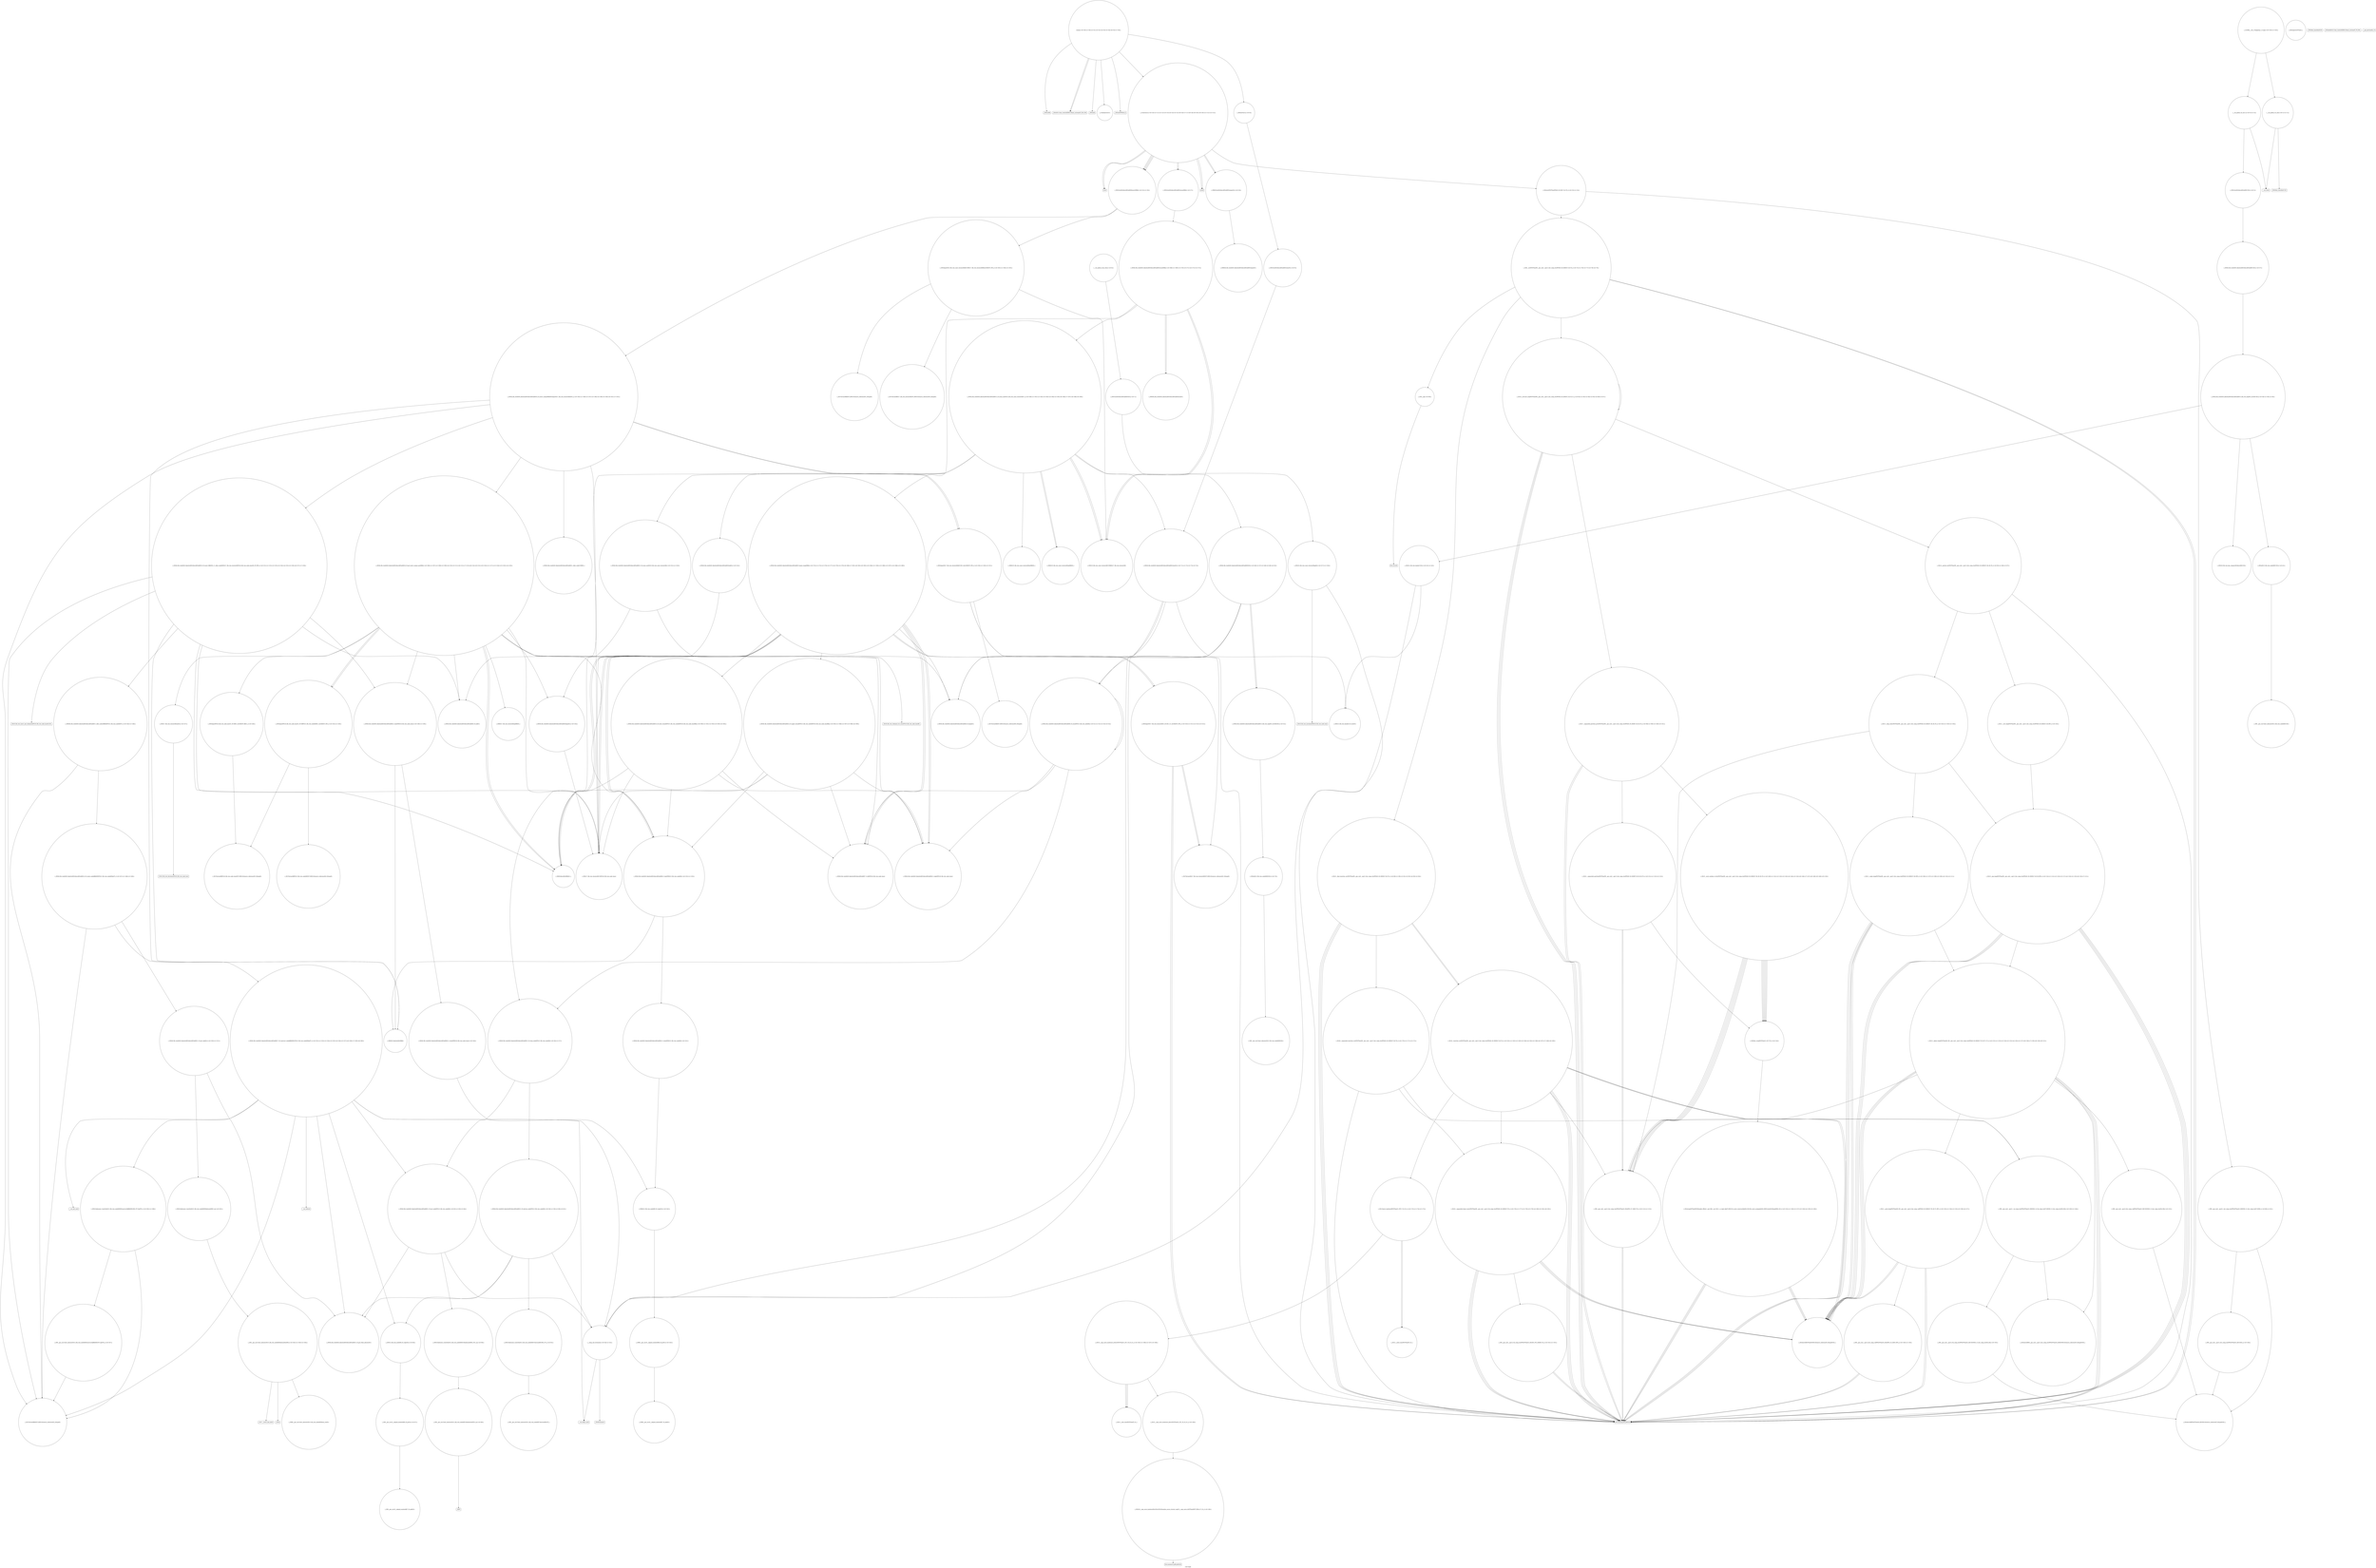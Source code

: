 digraph "Call Graph" {
	label="Call Graph";

	Node0x56184b8abe70 [shape=record,shape=circle,label="{__cxx_global_var_init|{<s0>1|<s1>2}}"];
	Node0x56184b8abe70:s0 -> Node0x56184b8abef0[color=black];
	Node0x56184b8abe70:s1 -> Node0x56184bcacd10[color=black];
	Node0x56184bcb08b0 [shape=record,shape=circle,label="{_ZSt12__niter_baseIP5FTimeET_S2_}"];
	Node0x56184bcacf10 [shape=record,shape=circle,label="{_ZNSt3setIiSt4lessIiESaIiEED2Ev|{<s0>7}}"];
	Node0x56184bcacf10:s0 -> Node0x56184bcadd90[color=black];
	Node0x56184bcae410 [shape=record,shape=circle,label="{_ZNSt4pairISt23_Rb_tree_const_iteratorIiEbEC2IRSt17_Rb_tree_iteratorIiERbLb1EEEOT_OT0_|{<s0>203|<s1>204|<s2>205}}"];
	Node0x56184bcae410:s0 -> Node0x56184bcb30d0[color=black];
	Node0x56184bcae410:s1 -> Node0x56184bcb3150[color=black];
	Node0x56184bcae410:s2 -> Node0x56184bcb31d0[color=black];
	Node0x56184bcad290 [shape=record,shape=circle,label="{_ZSt4sortIP5FTimePFbS0_S0_EEvT_S4_T0_|{<s0>23|<s1>24}}"];
	Node0x56184bcad290:s0 -> Node0x56184bcaf8b0[color=black];
	Node0x56184bcad290:s1 -> Node0x56184bcaf830[color=black];
	Node0x56184bcae790 [shape=record,shape=circle,label="{_ZNSt17_Rb_tree_iteratorIiEC2EPSt18_Rb_tree_node_base}"];
	Node0x56184bcad610 [shape=record,shape=Mrecord,label="{_ZStlsISt11char_traitsIcEERSt13basic_ostreamIcT_ES5_PKc}"];
	Node0x56184bcaeb10 [shape=record,shape=circle,label="{_ZNSt17_Rb_tree_iteratorIiEmmEv|{<s0>237}}"];
	Node0x56184bcaeb10:s0 -> Node0x56184bcaef90[color=black];
	Node0x56184bcad990 [shape=record,shape=circle,label="{_ZNSt20_Rb_tree_key_compareISt4lessIiEEC2Ev}"];
	Node0x56184bcaee90 [shape=record,shape=circle,label="{_ZSt7forwardIRPSt13_Rb_tree_nodeIiEEOT_RNSt16remove_referenceIS4_E4typeE}"];
	Node0x56184bcadd10 [shape=record,shape=Mrecord,label="{_ZSt9terminatev}"];
	Node0x56184bcaf210 [shape=record,shape=circle,label="{_ZNSt8_Rb_treeIiiSt9_IdentityIiESt4lessIiESaIiEE11_M_get_nodeEv|{<s0>250|<s1>251}}"];
	Node0x56184bcaf210:s0 -> Node0x56184bcae290[color=black];
	Node0x56184bcaf210:s1 -> Node0x56184bcaf310[color=black];
	Node0x56184bcae090 [shape=record,shape=circle,label="{_ZNSt8_Rb_treeIiiSt9_IdentityIiESt4lessIiESaIiEE12_M_drop_nodeEPSt13_Rb_tree_nodeIiE|{<s0>56|<s1>57}}"];
	Node0x56184bcae090:s0 -> Node0x56184bcae110[color=black];
	Node0x56184bcae090:s1 -> Node0x56184bcae190[color=black];
	Node0x56184bcb2dd0 [shape=record,shape=circle,label="{_ZNSt16allocator_traitsISaISt13_Rb_tree_nodeIiEEE9constructIiJRKiEEEvRS2_PT_DpOT0_|{<s0>265|<s1>266}}"];
	Node0x56184bcb2dd0:s0 -> Node0x56184bcae690[color=black];
	Node0x56184bcb2dd0:s1 -> Node0x56184bcb2f50[color=black];
	Node0x56184bcaf430 [shape=record,shape=circle,label="{_ZN9__gnu_cxx16__aligned_membufIiE6_M_ptrEv|{<s0>67}}"];
	Node0x56184bcaf430:s0 -> Node0x56184bcaf4b0[color=black];
	Node0x56184bcb3150 [shape=record,shape=circle,label="{_ZNSt23_Rb_tree_const_iteratorIiEC2ERKSt17_Rb_tree_iteratorIiE}"];
	Node0x56184bcaf7b0 [shape=record,shape=circle,label="{_ZNSt8_Rb_treeIiiSt9_IdentityIiESt4lessIiESaIiEE5clearEv|{<s0>71|<s1>72|<s2>73|<s3>74}}"];
	Node0x56184bcaf7b0:s0 -> Node0x56184bcade90[color=black];
	Node0x56184bcaf7b0:s1 -> Node0x56184bcade10[color=black];
	Node0x56184bcaf7b0:s2 -> Node0x56184bcadb10[color=black];
	Node0x56184bcaf7b0:s3 -> Node0x56184bcadc10[color=black];
	Node0x56184bcb34d0 [shape=record,shape=circle,label="{_ZNSt8_Rb_treeIiiSt9_IdentityIiESt4lessIiESaIiEE14_M_upper_boundEPSt13_Rb_tree_nodeIiEPSt18_Rb_tree_node_baseRKi|{<s0>305|<s1>306|<s2>307|<s3>308|<s4>309}}"];
	Node0x56184bcb34d0:s0 -> Node0x56184bcae910[color=black];
	Node0x56184bcb34d0:s1 -> Node0x56184bcae890[color=black];
	Node0x56184bcb34d0:s2 -> Node0x56184bcae010[color=black];
	Node0x56184bcb34d0:s3 -> Node0x56184bcadf90[color=black];
	Node0x56184bcb34d0:s4 -> Node0x56184bcae790[color=black];
	Node0x56184bcafb30 [shape=record,shape=circle,label="{_ZSt14__partial_sortIP5FTimeN9__gnu_cxx5__ops15_Iter_comp_iterIPFbS0_S0_EEEEvT_S8_S8_T0_|{<s0>95|<s1>96|<s2>97}}"];
	Node0x56184bcafb30:s0 -> Node0x56184bcafa30[color=black];
	Node0x56184bcafb30:s1 -> Node0x56184bcafc30[color=black];
	Node0x56184bcafb30:s2 -> Node0x56184bcafcb0[color=black];
	Node0x56184bcb3850 [shape=record,shape=Mrecord,label="{_ZSt28_Rb_tree_rebalance_for_erasePSt18_Rb_tree_node_baseRS_}"];
	Node0x56184bcafeb0 [shape=record,shape=circle,label="{_ZSt4moveIR5FTimeEONSt16remove_referenceIT_E4typeEOS3_}"];
	Node0x56184bcb0230 [shape=record,shape=circle,label="{_ZSt22__move_median_to_firstIP5FTimeN9__gnu_cxx5__ops15_Iter_comp_iterIPFbS0_S0_EEEEvT_S8_S8_S8_T0_|{<s0>140|<s1>141|<s2>142|<s3>143|<s4>144|<s5>145|<s6>146|<s7>147|<s8>148|<s9>149|<s10>150}}"];
	Node0x56184bcb0230:s0 -> Node0x56184bcafdb0[color=black];
	Node0x56184bcb0230:s1 -> Node0x56184bcafdb0[color=black];
	Node0x56184bcb0230:s2 -> Node0x56184bcb0330[color=black];
	Node0x56184bcb0230:s3 -> Node0x56184bcafdb0[color=black];
	Node0x56184bcb0230:s4 -> Node0x56184bcb0330[color=black];
	Node0x56184bcb0230:s5 -> Node0x56184bcb0330[color=black];
	Node0x56184bcb0230:s6 -> Node0x56184bcafdb0[color=black];
	Node0x56184bcb0230:s7 -> Node0x56184bcb0330[color=black];
	Node0x56184bcb0230:s8 -> Node0x56184bcafdb0[color=black];
	Node0x56184bcb0230:s9 -> Node0x56184bcb0330[color=black];
	Node0x56184bcb0230:s10 -> Node0x56184bcb0330[color=black];
	Node0x56184bcb05b0 [shape=record,shape=circle,label="{_ZSt13move_backwardIP5FTimeS1_ET0_T_S3_S2_|{<s0>173|<s1>174|<s2>175}}"];
	Node0x56184bcb05b0:s0 -> Node0x56184bcb07b0[color=black];
	Node0x56184bcb05b0:s1 -> Node0x56184bcb07b0[color=black];
	Node0x56184bcb05b0:s2 -> Node0x56184bcb0730[color=black];
	Node0x56184b8abef0 [shape=record,shape=Mrecord,label="{_ZNSt8ios_base4InitC1Ev}"];
	Node0x56184bcb0930 [shape=record,shape=circle,label="{_ZNSt20__copy_move_backwardILb1ELb1ESt26random_access_iterator_tagE13__copy_move_bI5FTimeEEPT_PKS4_S7_S5_|{<s0>190}}"];
	Node0x56184bcb0930:s0 -> Node0x56184bcb09b0[color=black];
	Node0x56184bcacf90 [shape=record,shape=circle,label="{_Z8comparez5FTimeS_}"];
	Node0x56184bcae490 [shape=record,shape=circle,label="{_ZNSt8_Rb_treeIiiSt9_IdentityIiESt4lessIiESaIiEE24_M_get_insert_unique_posERKi|{<s0>206|<s1>207|<s2>208|<s3>209|<s4>210|<s5>211|<s6>212|<s7>213|<s8>214|<s9>215|<s10>216|<s11>217|<s12>218|<s13>219|<s14>220}}"];
	Node0x56184bcae490:s0 -> Node0x56184bcade90[color=black];
	Node0x56184bcae490:s1 -> Node0x56184bcae810[color=black];
	Node0x56184bcae490:s2 -> Node0x56184bcae910[color=black];
	Node0x56184bcae490:s3 -> Node0x56184bcae890[color=black];
	Node0x56184bcae490:s4 -> Node0x56184bcae010[color=black];
	Node0x56184bcae490:s5 -> Node0x56184bcadf90[color=black];
	Node0x56184bcae490:s6 -> Node0x56184bcae790[color=black];
	Node0x56184bcae490:s7 -> Node0x56184bcaea10[color=black];
	Node0x56184bcae490:s8 -> Node0x56184bcae990[color=black];
	Node0x56184bcae490:s9 -> Node0x56184bcaea90[color=black];
	Node0x56184bcae490:s10 -> Node0x56184bcaeb10[color=black];
	Node0x56184bcae490:s11 -> Node0x56184bcaeb90[color=black];
	Node0x56184bcae490:s12 -> Node0x56184bcae890[color=black];
	Node0x56184bcae490:s13 -> Node0x56184bcaea90[color=black];
	Node0x56184bcae490:s14 -> Node0x56184bcaec10[color=black];
	Node0x56184bcad310 [shape=record,shape=circle,label="{_ZNSt3setIiSt4lessIiESaIiEE6insertERKi|{<s0>25|<s1>26}}"];
	Node0x56184bcad310:s0 -> Node0x56184bcae390[color=black];
	Node0x56184bcad310:s1 -> Node0x56184bcae410[color=black];
	Node0x56184bcae810 [shape=record,shape=circle,label="{_ZNSt8_Rb_treeIiiSt9_IdentityIiESt4lessIiESaIiEE6_M_endEv}"];
	Node0x56184bcad690 [shape=record,shape=Mrecord,label="{_ZNSolsEi}"];
	Node0x56184bcaeb90 [shape=record,shape=circle,label="{_ZNSt8_Rb_treeIiiSt9_IdentityIiESt4lessIiESaIiEE6_S_keyEPKSt18_Rb_tree_node_base|{<s0>238|<s1>239}}"];
	Node0x56184bcaeb90:s0 -> Node0x56184bcaf010[color=black];
	Node0x56184bcaeb90:s1 -> Node0x56184bcae510[color=black];
	Node0x56184bcada10 [shape=record,shape=circle,label="{_ZNSt15_Rb_tree_headerC2Ev|{<s0>42|<s1>43}}"];
	Node0x56184bcada10:s0 -> Node0x56184bcadb10[color=black];
	Node0x56184bcada10:s1 -> Node0x56184bcadc10[color=black];
	Node0x56184bcaef10 [shape=record,shape=circle,label="{_ZSt7forwardIRPSt18_Rb_tree_node_baseEOT_RNSt16remove_referenceIS3_E4typeE}"];
	Node0x56184bcadd90 [shape=record,shape=circle,label="{_ZNSt8_Rb_treeIiiSt9_IdentityIiESt4lessIiESaIiEED2Ev|{<s0>46|<s1>47|<s2>48|<s3>49|<s4>50}}"];
	Node0x56184bcadd90:s0 -> Node0x56184bcade90[color=black];
	Node0x56184bcadd90:s1 -> Node0x56184bcade10[color=black];
	Node0x56184bcadd90:s2 -> Node0x56184bcadf10[color=black];
	Node0x56184bcadd90:s3 -> Node0x56184bcadf10[color=black];
	Node0x56184bcadd90:s4 -> Node0x56184bcadc10[color=black];
	Node0x56184bcaf290 [shape=record,shape=circle,label="{_ZNSt8_Rb_treeIiiSt9_IdentityIiESt4lessIiESaIiEE17_M_construct_nodeIJRKiEEEvPSt13_Rb_tree_nodeIiEDpOT_|{<s0>252|<s1>253|<s2>254|<s3>255|<s4>256|<s5>257|<s6>258|<s7>259|<s8>260}}"];
	Node0x56184bcaf290:s0 -> Node0x56184bcae290[color=black];
	Node0x56184bcaf290:s1 -> Node0x56184bcae310[color=black];
	Node0x56184bcaf290:s2 -> Node0x56184bcae690[color=black];
	Node0x56184bcaf290:s3 -> Node0x56184bcb2dd0[color=black];
	Node0x56184bcaf290:s4 -> Node0x56184bcadc90[color=black];
	Node0x56184bcaf290:s5 -> Node0x56184bcae190[color=black];
	Node0x56184bcaf290:s6 -> Node0x56184bcb2e50[color=black];
	Node0x56184bcaf290:s7 -> Node0x56184bcb2ed0[color=black];
	Node0x56184bcaf290:s8 -> Node0x56184bcadc10[color=black];
	Node0x56184bcae110 [shape=record,shape=circle,label="{_ZNSt8_Rb_treeIiiSt9_IdentityIiESt4lessIiESaIiEE15_M_destroy_nodeEPSt13_Rb_tree_nodeIiE|{<s0>58|<s1>59|<s2>60|<s3>61}}"];
	Node0x56184bcae110:s0 -> Node0x56184bcae290[color=black];
	Node0x56184bcae110:s1 -> Node0x56184bcae310[color=black];
	Node0x56184bcae110:s2 -> Node0x56184bcae210[color=black];
	Node0x56184bcae110:s3 -> Node0x56184bcadc10[color=black];
	Node0x56184bcb2e50 [shape=record,shape=Mrecord,label="{__cxa_rethrow}"];
	Node0x56184bcaf4b0 [shape=record,shape=circle,label="{_ZN9__gnu_cxx16__aligned_membufIiE7_M_addrEv}"];
	Node0x56184bcb31d0 [shape=record,shape=circle,label="{_ZSt7forwardIRbEOT_RNSt16remove_referenceIS1_E4typeE}"];
	Node0x56184bcaf830 [shape=record,shape=circle,label="{_ZSt6__sortIP5FTimeN9__gnu_cxx5__ops15_Iter_comp_iterIPFbS0_S0_EEEEvT_S8_T0_|{<s0>75|<s1>76|<s2>77|<s3>78|<s4>79}}"];
	Node0x56184bcaf830:s0 -> Node0x56184bcaf9b0[color=black];
	Node0x56184bcaf830:s1 -> Node0x56184bcafa30[color=black];
	Node0x56184bcaf830:s2 -> Node0x56184bcaf930[color=black];
	Node0x56184bcaf830:s3 -> Node0x56184bcafa30[color=black];
	Node0x56184bcaf830:s4 -> Node0x56184bcafab0[color=black];
	Node0x56184bcb3550 [shape=record,shape=circle,label="{_ZNSt4pairISt17_Rb_tree_iteratorIiES1_EC2IS1_S1_Lb1EEEOT_OT0_|{<s0>310|<s1>311|<s2>312|<s3>313}}"];
	Node0x56184bcb3550:s0 -> Node0x56184bcb2fd0[color=black];
	Node0x56184bcb3550:s1 -> Node0x56184bcafa30[color=black];
	Node0x56184bcb3550:s2 -> Node0x56184bcb2fd0[color=black];
	Node0x56184bcb3550:s3 -> Node0x56184bcafa30[color=black];
	Node0x56184bcafbb0 [shape=record,shape=circle,label="{_ZSt27__unguarded_partition_pivotIP5FTimeN9__gnu_cxx5__ops15_Iter_comp_iterIPFbS0_S0_EEEET_S8_S8_T0_|{<s0>98|<s1>99|<s2>100|<s3>101}}"];
	Node0x56184bcafbb0:s0 -> Node0x56184bcafa30[color=black];
	Node0x56184bcafbb0:s1 -> Node0x56184bcb0230[color=black];
	Node0x56184bcafbb0:s2 -> Node0x56184bcafa30[color=black];
	Node0x56184bcafbb0:s3 -> Node0x56184bcb02b0[color=black];
	Node0x56184bcb38d0 [shape=record,shape=Mrecord,label="{_ZSt18_Rb_tree_incrementPKSt18_Rb_tree_node_base}"];
	Node0x56184bcaff30 [shape=record,shape=circle,label="{_ZSt13__adjust_heapIP5FTimelS0_N9__gnu_cxx5__ops15_Iter_comp_iterIPFbS0_S0_EEEEvT_T0_S9_T1_T2_|{<s0>122|<s1>123|<s2>124|<s3>125|<s4>126|<s5>127|<s6>128|<s7>129|<s8>130|<s9>131}}"];
	Node0x56184bcaff30:s0 -> Node0x56184bcafdb0[color=black];
	Node0x56184bcaff30:s1 -> Node0x56184bcafeb0[color=black];
	Node0x56184bcaff30:s2 -> Node0x56184bcafa30[color=black];
	Node0x56184bcaff30:s3 -> Node0x56184bcafeb0[color=black];
	Node0x56184bcaff30:s4 -> Node0x56184bcafa30[color=black];
	Node0x56184bcaff30:s5 -> Node0x56184bcaffb0[color=black];
	Node0x56184bcaff30:s6 -> Node0x56184bcb0030[color=black];
	Node0x56184bcaff30:s7 -> Node0x56184bcafeb0[color=black];
	Node0x56184bcaff30:s8 -> Node0x56184bcafa30[color=black];
	Node0x56184bcaff30:s9 -> Node0x56184bcb00b0[color=black];
	Node0x56184bcb02b0 [shape=record,shape=circle,label="{_ZSt21__unguarded_partitionIP5FTimeN9__gnu_cxx5__ops15_Iter_comp_iterIPFbS0_S0_EEEET_S8_S8_S8_T0_|{<s0>151|<s1>152|<s2>153}}"];
	Node0x56184bcb02b0:s0 -> Node0x56184bcafdb0[color=black];
	Node0x56184bcb02b0:s1 -> Node0x56184bcafdb0[color=black];
	Node0x56184bcb02b0:s2 -> Node0x56184bcb0330[color=black];
	Node0x56184bcb0630 [shape=record,shape=circle,label="{_ZSt25__unguarded_linear_insertIP5FTimeN9__gnu_cxx5__ops14_Val_comp_iterIPFbS0_S0_EEEEvT_T0_|{<s0>176|<s1>177|<s2>178|<s3>179|<s4>180|<s5>181|<s6>182}}"];
	Node0x56184bcb0630:s0 -> Node0x56184bcafeb0[color=black];
	Node0x56184bcb0630:s1 -> Node0x56184bcafa30[color=black];
	Node0x56184bcb0630:s2 -> Node0x56184bcb0a30[color=black];
	Node0x56184bcb0630:s3 -> Node0x56184bcafeb0[color=black];
	Node0x56184bcb0630:s4 -> Node0x56184bcafa30[color=black];
	Node0x56184bcb0630:s5 -> Node0x56184bcafeb0[color=black];
	Node0x56184bcb0630:s6 -> Node0x56184bcafa30[color=black];
	Node0x56184bcacc90 [shape=record,shape=Mrecord,label="{_ZNSt8ios_base4InitD1Ev}"];
	Node0x56184bcb09b0 [shape=record,shape=Mrecord,label="{llvm.memmove.p0i8.p0i8.i64}"];
	Node0x56184bcad010 [shape=record,shape=circle,label="{_Z10preprocessv}"];
	Node0x56184bcae510 [shape=record,shape=circle,label="{_ZNKSt9_IdentityIiEclERKi}"];
	Node0x56184bcad390 [shape=record,shape=Mrecord,label="{printf}"];
	Node0x56184bcae890 [shape=record,shape=circle,label="{_ZNKSt4lessIiEclERKiS2_}"];
	Node0x56184bcad710 [shape=record,shape=Mrecord,label="{_ZNSolsEPFRSoS_E}"];
	Node0x56184bcaec10 [shape=record,shape=circle,label="{_ZNSt4pairIPSt18_Rb_tree_node_baseS1_EC2IRS1_Lb1EEEOT_RKS1_|{<s0>240}}"];
	Node0x56184bcaec10:s0 -> Node0x56184bcaef10[color=black];
	Node0x56184bcada90 [shape=record,shape=circle,label="{_ZN9__gnu_cxx13new_allocatorISt13_Rb_tree_nodeIiEEC2Ev}"];
	Node0x56184bcaef90 [shape=record,shape=Mrecord,label="{_ZSt18_Rb_tree_decrementPSt18_Rb_tree_node_base}"];
	Node0x56184bcade10 [shape=record,shape=circle,label="{_ZNSt8_Rb_treeIiiSt9_IdentityIiESt4lessIiESaIiEE8_M_eraseEPSt13_Rb_tree_nodeIiE|{<s0>51|<s1>52|<s2>53|<s3>54}}"];
	Node0x56184bcade10:s0 -> Node0x56184bcadf90[color=black];
	Node0x56184bcade10:s1 -> Node0x56184bcade10[color=black];
	Node0x56184bcade10:s2 -> Node0x56184bcae010[color=black];
	Node0x56184bcade10:s3 -> Node0x56184bcae090[color=black];
	Node0x56184bcaf310 [shape=record,shape=circle,label="{_ZNSt16allocator_traitsISaISt13_Rb_tree_nodeIiEEE8allocateERS2_m|{<s0>261}}"];
	Node0x56184bcaf310:s0 -> Node0x56184bcb2bd0[color=black];
	Node0x56184bcae190 [shape=record,shape=circle,label="{_ZNSt8_Rb_treeIiiSt9_IdentityIiESt4lessIiESaIiEE11_M_put_nodeEPSt13_Rb_tree_nodeIiE|{<s0>62|<s1>63|<s2>64}}"];
	Node0x56184bcae190:s0 -> Node0x56184bcae290[color=black];
	Node0x56184bcae190:s1 -> Node0x56184bcaf530[color=black];
	Node0x56184bcae190:s2 -> Node0x56184bcadc10[color=black];
	Node0x56184bcb2ed0 [shape=record,shape=Mrecord,label="{__cxa_end_catch}"];
	Node0x56184bcaf530 [shape=record,shape=circle,label="{_ZNSt16allocator_traitsISaISt13_Rb_tree_nodeIiEEE10deallocateERS2_PS1_m|{<s0>68}}"];
	Node0x56184bcaf530:s0 -> Node0x56184bcaf5b0[color=black];
	Node0x56184bcb3250 [shape=record,shape=circle,label="{_ZNSt8_Rb_treeIiiSt9_IdentityIiESt4lessIiESaIiEE5eraseERKi|{<s0>268|<s1>269|<s2>270|<s3>271|<s4>272|<s5>273}}"];
	Node0x56184bcb3250:s0 -> Node0x56184bcb32d0[color=black];
	Node0x56184bcb3250:s1 -> Node0x56184bcb3350[color=black];
	Node0x56184bcb3250:s2 -> Node0x56184bcb3150[color=black];
	Node0x56184bcb3250:s3 -> Node0x56184bcb3150[color=black];
	Node0x56184bcb3250:s4 -> Node0x56184bcb33d0[color=black];
	Node0x56184bcb3250:s5 -> Node0x56184bcb3350[color=black];
	Node0x56184bcaf8b0 [shape=record,shape=circle,label="{_ZN9__gnu_cxx5__ops16__iter_comp_iterIPFb5FTimeS2_EEENS0_15_Iter_comp_iterIT_EES6_|{<s0>80|<s1>81}}"];
	Node0x56184bcaf8b0:s0 -> Node0x56184bcb0130[color=black];
	Node0x56184bcaf8b0:s1 -> Node0x56184bcb0b30[color=black];
	Node0x56184bcb35d0 [shape=record,shape=circle,label="{_ZNKSt23_Rb_tree_const_iteratorIiEeqERKS0_}"];
	Node0x56184bcafc30 [shape=record,shape=circle,label="{_ZSt13__heap_selectIP5FTimeN9__gnu_cxx5__ops15_Iter_comp_iterIPFbS0_S0_EEEEvT_S8_S8_T0_|{<s0>102|<s1>103|<s2>104}}"];
	Node0x56184bcafc30:s0 -> Node0x56184bcafd30[color=black];
	Node0x56184bcafc30:s1 -> Node0x56184bcafdb0[color=black];
	Node0x56184bcafc30:s2 -> Node0x56184bcafe30[color=black];
	Node0x56184bcb3950 [shape=record,shape=circle,label="{_ZNKSt8_Rb_treeIiiSt9_IdentityIiESt4lessIiESaIiEE5emptyEv}"];
	Node0x56184bcaffb0 [shape=record,shape=circle,label="{_ZSt4moveIRN9__gnu_cxx5__ops15_Iter_comp_iterIPFb5FTimeS3_EEEEONSt16remove_referenceIT_E4typeEOS9_}"];
	Node0x56184bcb0330 [shape=record,shape=circle,label="{_ZSt9iter_swapIP5FTimeS1_EvT_T0_|{<s0>154}}"];
	Node0x56184bcb0330:s0 -> Node0x56184bcb03b0[color=black];
	Node0x56184bcb06b0 [shape=record,shape=circle,label="{_ZN9__gnu_cxx5__ops15__val_comp_iterIPFb5FTimeS2_EEENS0_14_Val_comp_iterIT_EENS0_15_Iter_comp_iterIS6_EE|{<s0>183|<s1>184}}"];
	Node0x56184bcb06b0:s0 -> Node0x56184bcaffb0[color=black];
	Node0x56184bcb06b0:s1 -> Node0x56184bcb0ab0[color=black];
	Node0x56184bcacd10 [shape=record,shape=Mrecord,label="{__cxa_atexit}"];
	Node0x56184bcb0a30 [shape=record,shape=circle,label="{_ZN9__gnu_cxx5__ops14_Val_comp_iterIPFb5FTimeS2_EEclIS2_PS2_EEbRT_T0_|{<s0>191|<s1>192}}"];
	Node0x56184bcb0a30:s0 -> Node0x56184bcafa30[color=black];
	Node0x56184bcb0a30:s1 -> Node0x56184bcafa30[color=black];
	Node0x56184bcad090 [shape=record,shape=circle,label="{_Z9clearVarsv|{<s0>8}}"];
	Node0x56184bcad090:s0 -> Node0x56184bcad110[color=black];
	Node0x56184bcae590 [shape=record,shape=circle,label="{_ZNSt8_Rb_treeIiiSt9_IdentityIiESt4lessIiESaIiEE11_Alloc_nodeC2ERS5_}"];
	Node0x56184bcad410 [shape=record,shape=circle,label="{_ZNSt3setIiSt4lessIiESaIiEE5eraseERKi|{<s0>27}}"];
	Node0x56184bcad410:s0 -> Node0x56184bcb3250[color=black];
	Node0x56184bcae910 [shape=record,shape=circle,label="{_ZNSt8_Rb_treeIiiSt9_IdentityIiESt4lessIiESaIiEE6_S_keyEPKSt13_Rb_tree_nodeIiE|{<s0>232|<s1>233}}"];
	Node0x56184bcae910:s0 -> Node0x56184bcaec90[color=black];
	Node0x56184bcae910:s1 -> Node0x56184bcae510[color=black];
	Node0x56184bcad790 [shape=record,shape=Mrecord,label="{_ZSt4endlIcSt11char_traitsIcEERSt13basic_ostreamIT_T0_ES6_}"];
	Node0x56184bcaec90 [shape=record,shape=circle,label="{_ZNSt8_Rb_treeIiiSt9_IdentityIiESt4lessIiESaIiEE8_S_valueEPKSt13_Rb_tree_nodeIiE|{<s0>241}}"];
	Node0x56184bcaec90:s0 -> Node0x56184bcaed10[color=black];
	Node0x56184bcadb10 [shape=record,shape=circle,label="{_ZNSt15_Rb_tree_header8_M_resetEv}"];
	Node0x56184bcaf010 [shape=record,shape=circle,label="{_ZNSt8_Rb_treeIiiSt9_IdentityIiESt4lessIiESaIiEE8_S_valueEPKSt18_Rb_tree_node_base|{<s0>244}}"];
	Node0x56184bcaf010:s0 -> Node0x56184bcaed10[color=black];
	Node0x56184bcade90 [shape=record,shape=circle,label="{_ZNSt8_Rb_treeIiiSt9_IdentityIiESt4lessIiESaIiEE8_M_beginEv}"];
	Node0x56184bcb2bd0 [shape=record,shape=circle,label="{_ZN9__gnu_cxx13new_allocatorISt13_Rb_tree_nodeIiEE8allocateEmPKv|{<s0>262|<s1>263|<s2>264}}"];
	Node0x56184bcb2bd0:s0 -> Node0x56184bcb2c50[color=black];
	Node0x56184bcb2bd0:s1 -> Node0x56184bcb2cd0[color=black];
	Node0x56184bcb2bd0:s2 -> Node0x56184bcb2d50[color=black];
	Node0x56184bcae210 [shape=record,shape=circle,label="{_ZNSt16allocator_traitsISaISt13_Rb_tree_nodeIiEEE7destroyIiEEvRS2_PT_|{<s0>65}}"];
	Node0x56184bcae210:s0 -> Node0x56184bcaf3b0[color=black];
	Node0x56184bcb2f50 [shape=record,shape=circle,label="{_ZN9__gnu_cxx13new_allocatorISt13_Rb_tree_nodeIiEE9constructIiJRKiEEEvPT_DpOT0_|{<s0>267}}"];
	Node0x56184bcb2f50:s0 -> Node0x56184bcae690[color=black];
	Node0x56184bcaf5b0 [shape=record,shape=circle,label="{_ZN9__gnu_cxx13new_allocatorISt13_Rb_tree_nodeIiEE10deallocateEPS2_m|{<s0>69}}"];
	Node0x56184bcaf5b0:s0 -> Node0x56184bcaf630[color=black];
	Node0x56184bcb32d0 [shape=record,shape=circle,label="{_ZNSt8_Rb_treeIiiSt9_IdentityIiESt4lessIiESaIiEE11equal_rangeERKi|{<s0>274|<s1>275|<s2>276|<s3>277|<s4>278|<s5>279|<s6>280|<s7>281|<s8>282|<s9>283|<s10>284|<s11>285|<s12>286|<s13>287|<s14>288|<s15>289}}"];
	Node0x56184bcb32d0:s0 -> Node0x56184bcade90[color=black];
	Node0x56184bcb32d0:s1 -> Node0x56184bcae810[color=black];
	Node0x56184bcb32d0:s2 -> Node0x56184bcae910[color=black];
	Node0x56184bcb32d0:s3 -> Node0x56184bcae890[color=black];
	Node0x56184bcb32d0:s4 -> Node0x56184bcadf90[color=black];
	Node0x56184bcb32d0:s5 -> Node0x56184bcae910[color=black];
	Node0x56184bcb32d0:s6 -> Node0x56184bcae890[color=black];
	Node0x56184bcb32d0:s7 -> Node0x56184bcae010[color=black];
	Node0x56184bcb32d0:s8 -> Node0x56184bcae010[color=black];
	Node0x56184bcb32d0:s9 -> Node0x56184bcadf90[color=black];
	Node0x56184bcb32d0:s10 -> Node0x56184bcb3450[color=black];
	Node0x56184bcb32d0:s11 -> Node0x56184bcb34d0[color=black];
	Node0x56184bcb32d0:s12 -> Node0x56184bcb3550[color=black];
	Node0x56184bcb32d0:s13 -> Node0x56184bcae790[color=black];
	Node0x56184bcb32d0:s14 -> Node0x56184bcae790[color=black];
	Node0x56184bcb32d0:s15 -> Node0x56184bcb3550[color=black];
	Node0x56184bcaf930 [shape=record,shape=circle,label="{_ZSt16__introsort_loopIP5FTimelN9__gnu_cxx5__ops15_Iter_comp_iterIPFbS0_S0_EEEEvT_S8_T0_T1_|{<s0>82|<s1>83|<s2>84|<s3>85|<s4>86|<s5>87}}"];
	Node0x56184bcaf930:s0 -> Node0x56184bcafa30[color=black];
	Node0x56184bcaf930:s1 -> Node0x56184bcafb30[color=black];
	Node0x56184bcaf930:s2 -> Node0x56184bcafa30[color=black];
	Node0x56184bcaf930:s3 -> Node0x56184bcafbb0[color=black];
	Node0x56184bcaf930:s4 -> Node0x56184bcafa30[color=black];
	Node0x56184bcaf930:s5 -> Node0x56184bcaf930[color=black];
	Node0x56184bcb3650 [shape=record,shape=circle,label="{_ZNSt8_Rb_treeIiiSt9_IdentityIiESt4lessIiESaIiEE3endEv|{<s0>314}}"];
	Node0x56184bcb3650:s0 -> Node0x56184bcae790[color=black];
	Node0x56184bcafcb0 [shape=record,shape=circle,label="{_ZSt11__sort_heapIP5FTimeN9__gnu_cxx5__ops15_Iter_comp_iterIPFbS0_S0_EEEEvT_S8_RT0_|{<s0>105}}"];
	Node0x56184bcafcb0:s0 -> Node0x56184bcafe30[color=black];
	Node0x56184bcb39d0 [shape=record,shape=circle,label="{_GLOBAL__sub_I_Plagapong_2_0.cpp|{<s0>319|<s1>320}}"];
	Node0x56184bcb39d0:s0 -> Node0x56184b8abe70[color=black];
	Node0x56184bcb39d0:s1 -> Node0x56184bcacd90[color=black];
	Node0x56184bcb0030 [shape=record,shape=circle,label="{_ZN9__gnu_cxx5__ops14_Iter_comp_valIPFb5FTimeS2_EEC2EONS0_15_Iter_comp_iterIS4_EE|{<s0>132}}"];
	Node0x56184bcb0030:s0 -> Node0x56184bcb0130[color=black];
	Node0x56184bcb03b0 [shape=record,shape=circle,label="{_ZSt4swapI5FTimeENSt9enable_ifIXsr6__and_ISt6__not_ISt15__is_tuple_likeIT_EESt21is_move_constructibleIS4_ESt18is_move_assignableIS4_EEE5valueEvE4typeERS4_SD_|{<s0>155|<s1>156|<s2>157|<s3>158|<s4>159|<s5>160}}"];
	Node0x56184bcb03b0:s0 -> Node0x56184bcafeb0[color=black];
	Node0x56184bcb03b0:s1 -> Node0x56184bcafa30[color=black];
	Node0x56184bcb03b0:s2 -> Node0x56184bcafeb0[color=black];
	Node0x56184bcb03b0:s3 -> Node0x56184bcafa30[color=black];
	Node0x56184bcb03b0:s4 -> Node0x56184bcafeb0[color=black];
	Node0x56184bcb03b0:s5 -> Node0x56184bcafa30[color=black];
	Node0x56184bcb0730 [shape=record,shape=circle,label="{_ZSt23__copy_move_backward_a2ILb1EP5FTimeS1_ET1_T0_S3_S2_|{<s0>185|<s1>186|<s2>187|<s3>188}}"];
	Node0x56184bcb0730:s0 -> Node0x56184bcb08b0[color=black];
	Node0x56184bcb0730:s1 -> Node0x56184bcb08b0[color=black];
	Node0x56184bcb0730:s2 -> Node0x56184bcb08b0[color=black];
	Node0x56184bcb0730:s3 -> Node0x56184bcb0830[color=black];
	Node0x56184bcacd90 [shape=record,shape=circle,label="{__cxx_global_var_init.1|{<s0>3|<s1>4}}"];
	Node0x56184bcacd90:s0 -> Node0x56184bcace10[color=black];
	Node0x56184bcacd90:s1 -> Node0x56184bcacd10[color=black];
	Node0x56184bcb0ab0 [shape=record,shape=circle,label="{_ZN9__gnu_cxx5__ops14_Val_comp_iterIPFb5FTimeS2_EEC2EONS0_15_Iter_comp_iterIS4_EE|{<s0>193}}"];
	Node0x56184bcb0ab0:s0 -> Node0x56184bcb0130[color=black];
	Node0x56184bcad110 [shape=record,shape=circle,label="{_ZNSt3setIiSt4lessIiESaIiEE5clearEv|{<s0>9}}"];
	Node0x56184bcad110:s0 -> Node0x56184bcaf7b0[color=black];
	Node0x56184bcae610 [shape=record,shape=circle,label="{_ZNSt8_Rb_treeIiiSt9_IdentityIiESt4lessIiESaIiEE10_M_insert_IRKiNS5_11_Alloc_nodeEEESt17_Rb_tree_iteratorIiEPSt18_Rb_tree_node_baseSD_OT_RT0_|{<s0>221|<s1>222|<s2>223|<s3>224|<s4>225|<s5>226|<s6>227|<s7>228}}"];
	Node0x56184bcae610:s0 -> Node0x56184bcae810[color=black];
	Node0x56184bcae610:s1 -> Node0x56184bcae510[color=black];
	Node0x56184bcae610:s2 -> Node0x56184bcaeb90[color=black];
	Node0x56184bcae610:s3 -> Node0x56184bcae890[color=black];
	Node0x56184bcae610:s4 -> Node0x56184bcae690[color=black];
	Node0x56184bcae610:s5 -> Node0x56184bcaf090[color=black];
	Node0x56184bcae610:s6 -> Node0x56184bcaf110[color=black];
	Node0x56184bcae610:s7 -> Node0x56184bcae790[color=black];
	Node0x56184bcad490 [shape=record,shape=circle,label="{_ZNKSt3setIiSt4lessIiESaIiEE5emptyEv|{<s0>28}}"];
	Node0x56184bcad490:s0 -> Node0x56184bcb3950[color=black];
	Node0x56184bcae990 [shape=record,shape=circle,label="{_ZNKSt17_Rb_tree_iteratorIiEeqERKS0_}"];
	Node0x56184bcad810 [shape=record,shape=circle,label="{_ZNSt8_Rb_treeIiiSt9_IdentityIiESt4lessIiESaIiEEC2Ev|{<s0>37}}"];
	Node0x56184bcad810:s0 -> Node0x56184bcad890[color=black];
	Node0x56184bcaed10 [shape=record,shape=circle,label="{_ZNKSt13_Rb_tree_nodeIiE9_M_valptrEv|{<s0>242}}"];
	Node0x56184bcaed10:s0 -> Node0x56184bcaed90[color=black];
	Node0x56184bcadb90 [shape=record,shape=Mrecord,label="{__gxx_personality_v0}"];
	Node0x56184bcaf090 [shape=record,shape=circle,label="{_ZNKSt8_Rb_treeIiiSt9_IdentityIiESt4lessIiESaIiEE11_Alloc_nodeclIRKiEEPSt13_Rb_tree_nodeIiEOT_|{<s0>245|<s1>246}}"];
	Node0x56184bcaf090:s0 -> Node0x56184bcae690[color=black];
	Node0x56184bcaf090:s1 -> Node0x56184bcaf190[color=black];
	Node0x56184bcadf10 [shape=record,shape=circle,label="{_ZNSt8_Rb_treeIiiSt9_IdentityIiESt4lessIiESaIiEE13_Rb_tree_implIS3_Lb1EED2Ev|{<s0>55}}"];
	Node0x56184bcadf10:s0 -> Node0x56184bcaf6b0[color=black];
	Node0x56184bcb2c50 [shape=record,shape=circle,label="{_ZNK9__gnu_cxx13new_allocatorISt13_Rb_tree_nodeIiEE8max_sizeEv}"];
	Node0x56184bcae290 [shape=record,shape=circle,label="{_ZNSt8_Rb_treeIiiSt9_IdentityIiESt4lessIiESaIiEE21_M_get_Node_allocatorEv}"];
	Node0x56184bcb2fd0 [shape=record,shape=circle,label="{_ZSt7forwardISt17_Rb_tree_iteratorIiEEOT_RNSt16remove_referenceIS2_E4typeE}"];
	Node0x56184bcaf630 [shape=record,shape=Mrecord,label="{_ZdlPv}"];
	Node0x56184bcb3350 [shape=record,shape=circle,label="{_ZNKSt8_Rb_treeIiiSt9_IdentityIiESt4lessIiESaIiEE4sizeEv}"];
	Node0x56184bcaf9b0 [shape=record,shape=circle,label="{_ZSt4__lgl|{<s0>88}}"];
	Node0x56184bcaf9b0:s0 -> Node0x56184bcb0430[color=black];
	Node0x56184bcb36d0 [shape=record,shape=circle,label="{_ZNKSt23_Rb_tree_const_iteratorIiEneERKS0_}"];
	Node0x56184bcafd30 [shape=record,shape=circle,label="{_ZSt11__make_heapIP5FTimeN9__gnu_cxx5__ops15_Iter_comp_iterIPFbS0_S0_EEEEvT_S8_RT0_|{<s0>106|<s1>107|<s2>108|<s3>109|<s4>110|<s5>111}}"];
	Node0x56184bcafd30:s0 -> Node0x56184bcafeb0[color=black];
	Node0x56184bcafd30:s1 -> Node0x56184bcafa30[color=black];
	Node0x56184bcafd30:s2 -> Node0x56184bcafeb0[color=black];
	Node0x56184bcafd30:s3 -> Node0x56184bcafa30[color=black];
	Node0x56184bcafd30:s4 -> Node0x56184bcafa30[color=black];
	Node0x56184bcafd30:s5 -> Node0x56184bcaff30[color=black];
	Node0x56184bcb00b0 [shape=record,shape=circle,label="{_ZSt11__push_heapIP5FTimelS0_N9__gnu_cxx5__ops14_Iter_comp_valIPFbS0_S0_EEEEvT_T0_S9_T1_RT2_|{<s0>133|<s1>134|<s2>135|<s3>136|<s4>137}}"];
	Node0x56184bcb00b0:s0 -> Node0x56184bcb01b0[color=black];
	Node0x56184bcb00b0:s1 -> Node0x56184bcafeb0[color=black];
	Node0x56184bcb00b0:s2 -> Node0x56184bcafa30[color=black];
	Node0x56184bcb00b0:s3 -> Node0x56184bcafeb0[color=black];
	Node0x56184bcb00b0:s4 -> Node0x56184bcafa30[color=black];
	Node0x56184bcb0430 [shape=record,shape=Mrecord,label="{llvm.ctlz.i64}"];
	Node0x56184bcb07b0 [shape=record,shape=circle,label="{_ZSt12__miter_baseIP5FTimeET_S2_}"];
	Node0x56184bcace10 [shape=record,shape=circle,label="{_ZNSt3setIiSt4lessIiESaIiEEC2Ev|{<s0>5}}"];
	Node0x56184bcace10:s0 -> Node0x56184bcad810[color=black];
	Node0x56184bcb0b30 [shape=record,shape=circle,label="{_ZN9__gnu_cxx5__ops15_Iter_comp_iterIPFb5FTimeS2_EEC2ES4_|{<s0>194}}"];
	Node0x56184bcb0b30:s0 -> Node0x56184bcb0130[color=black];
	Node0x56184bcad190 [shape=record,shape=circle,label="{_Z7processv|{<s0>10|<s1>11|<s2>12|<s3>13|<s4>14|<s5>15|<s6>16|<s7>17|<s8>18|<s9>19|<s10>20|<s11>21|<s12>22}}"];
	Node0x56184bcad190:s0 -> Node0x56184bcad210[color=black];
	Node0x56184bcad190:s1 -> Node0x56184bcad210[color=black];
	Node0x56184bcad190:s2 -> Node0x56184bcad290[color=black];
	Node0x56184bcad190:s3 -> Node0x56184bcad310[color=black];
	Node0x56184bcad190:s4 -> Node0x56184bcad310[color=black];
	Node0x56184bcad190:s5 -> Node0x56184bcad390[color=black];
	Node0x56184bcad190:s6 -> Node0x56184bcad310[color=black];
	Node0x56184bcad190:s7 -> Node0x56184bcad310[color=black];
	Node0x56184bcad190:s8 -> Node0x56184bcad410[color=black];
	Node0x56184bcad190:s9 -> Node0x56184bcad410[color=black];
	Node0x56184bcad190:s10 -> Node0x56184bcad490[color=black];
	Node0x56184bcad190:s11 -> Node0x56184bcad490[color=black];
	Node0x56184bcad190:s12 -> Node0x56184bcad390[color=black];
	Node0x56184bcae690 [shape=record,shape=circle,label="{_ZSt7forwardIRKiEOT_RNSt16remove_referenceIS2_E4typeE}"];
	Node0x56184bcad510 [shape=record,shape=circle,label="{main|{<s0>29|<s1>30|<s2>31|<s3>32|<s4>33|<s5>34|<s6>35|<s7>36}}"];
	Node0x56184bcad510:s0 -> Node0x56184bcad010[color=black];
	Node0x56184bcad510:s1 -> Node0x56184bcad590[color=black];
	Node0x56184bcad510:s2 -> Node0x56184bcad610[color=black];
	Node0x56184bcad510:s3 -> Node0x56184bcad690[color=black];
	Node0x56184bcad510:s4 -> Node0x56184bcad610[color=black];
	Node0x56184bcad510:s5 -> Node0x56184bcad090[color=black];
	Node0x56184bcad510:s6 -> Node0x56184bcad190[color=black];
	Node0x56184bcad510:s7 -> Node0x56184bcad710[color=black];
	Node0x56184bcaea10 [shape=record,shape=circle,label="{_ZNSt8_Rb_treeIiiSt9_IdentityIiESt4lessIiESaIiEE5beginEv|{<s0>234}}"];
	Node0x56184bcaea10:s0 -> Node0x56184bcae790[color=black];
	Node0x56184bcad890 [shape=record,shape=circle,label="{_ZNSt8_Rb_treeIiiSt9_IdentityIiESt4lessIiESaIiEE13_Rb_tree_implIS3_Lb1EEC2Ev|{<s0>38|<s1>39|<s2>40}}"];
	Node0x56184bcad890:s0 -> Node0x56184bcad910[color=black];
	Node0x56184bcad890:s1 -> Node0x56184bcad990[color=black];
	Node0x56184bcad890:s2 -> Node0x56184bcada10[color=black];
	Node0x56184bcaed90 [shape=record,shape=circle,label="{_ZNK9__gnu_cxx16__aligned_membufIiE6_M_ptrEv|{<s0>243}}"];
	Node0x56184bcaed90:s0 -> Node0x56184bcaee10[color=black];
	Node0x56184bcadc10 [shape=record,shape=circle,label="{__clang_call_terminate|{<s0>44|<s1>45}}"];
	Node0x56184bcadc10:s0 -> Node0x56184bcadc90[color=black];
	Node0x56184bcadc10:s1 -> Node0x56184bcadd10[color=black];
	Node0x56184bcaf110 [shape=record,shape=Mrecord,label="{_ZSt29_Rb_tree_insert_and_rebalancebPSt18_Rb_tree_node_baseS0_RS_}"];
	Node0x56184bcadf90 [shape=record,shape=circle,label="{_ZNSt8_Rb_treeIiiSt9_IdentityIiESt4lessIiESaIiEE8_S_rightEPSt18_Rb_tree_node_base}"];
	Node0x56184bcb2cd0 [shape=record,shape=Mrecord,label="{_ZSt17__throw_bad_allocv}"];
	Node0x56184bcae310 [shape=record,shape=circle,label="{_ZNSt13_Rb_tree_nodeIiE9_M_valptrEv|{<s0>66}}"];
	Node0x56184bcae310:s0 -> Node0x56184bcaf430[color=black];
	Node0x56184bcb3050 [shape=record,shape=circle,label="{_ZSt7forwardIbEOT_RNSt16remove_referenceIS0_E4typeE}"];
	Node0x56184bcaf6b0 [shape=record,shape=circle,label="{_ZNSaISt13_Rb_tree_nodeIiEED2Ev|{<s0>70}}"];
	Node0x56184bcaf6b0:s0 -> Node0x56184bcaf730[color=black];
	Node0x56184bcb33d0 [shape=record,shape=circle,label="{_ZNSt8_Rb_treeIiiSt9_IdentityIiESt4lessIiESaIiEE12_M_erase_auxESt23_Rb_tree_const_iteratorIiES7_|{<s0>290|<s1>291|<s2>292|<s3>293|<s4>294|<s5>295|<s6>296|<s7>297|<s8>298|<s9>299}}"];
	Node0x56184bcb33d0:s0 -> Node0x56184bcaea10[color=black];
	Node0x56184bcb33d0:s1 -> Node0x56184bcb3150[color=black];
	Node0x56184bcb33d0:s2 -> Node0x56184bcb35d0[color=black];
	Node0x56184bcb33d0:s3 -> Node0x56184bcb3650[color=black];
	Node0x56184bcb33d0:s4 -> Node0x56184bcb3150[color=black];
	Node0x56184bcb33d0:s5 -> Node0x56184bcb35d0[color=black];
	Node0x56184bcb33d0:s6 -> Node0x56184bcaf7b0[color=black];
	Node0x56184bcb33d0:s7 -> Node0x56184bcb36d0[color=black];
	Node0x56184bcb33d0:s8 -> Node0x56184bcb37d0[color=black];
	Node0x56184bcb33d0:s9 -> Node0x56184bcb3750[color=black];
	Node0x56184bcafa30 [shape=record,shape=Mrecord,label="{llvm.memcpy.p0i8.p0i8.i64}"];
	Node0x56184bcb3750 [shape=record,shape=circle,label="{_ZNSt8_Rb_treeIiiSt9_IdentityIiESt4lessIiESaIiEE12_M_erase_auxESt23_Rb_tree_const_iteratorIiE|{<s0>315|<s1>316}}"];
	Node0x56184bcb3750:s0 -> Node0x56184bcb3850[color=black];
	Node0x56184bcb3750:s1 -> Node0x56184bcae090[color=black];
	Node0x56184bcafdb0 [shape=record,shape=circle,label="{_ZN9__gnu_cxx5__ops15_Iter_comp_iterIPFb5FTimeS2_EEclIPS2_S7_EEbT_T0_|{<s0>112|<s1>113}}"];
	Node0x56184bcafdb0:s0 -> Node0x56184bcafa30[color=black];
	Node0x56184bcafdb0:s1 -> Node0x56184bcafa30[color=black];
	Node0x56184bcb0130 [shape=record,shape=circle,label="{_ZSt4moveIRPFb5FTimeS0_EEONSt16remove_referenceIT_E4typeEOS5_}"];
	Node0x56184bcb04b0 [shape=record,shape=circle,label="{_ZSt16__insertion_sortIP5FTimeN9__gnu_cxx5__ops15_Iter_comp_iterIPFbS0_S0_EEEEvT_S8_T0_|{<s0>161|<s1>162|<s2>163|<s3>164|<s4>165|<s5>166|<s6>167|<s7>168|<s8>169}}"];
	Node0x56184bcb04b0:s0 -> Node0x56184bcafdb0[color=black];
	Node0x56184bcb04b0:s1 -> Node0x56184bcafeb0[color=black];
	Node0x56184bcb04b0:s2 -> Node0x56184bcafa30[color=black];
	Node0x56184bcb04b0:s3 -> Node0x56184bcb05b0[color=black];
	Node0x56184bcb04b0:s4 -> Node0x56184bcafeb0[color=black];
	Node0x56184bcb04b0:s5 -> Node0x56184bcafa30[color=black];
	Node0x56184bcb04b0:s6 -> Node0x56184bcafa30[color=black];
	Node0x56184bcb04b0:s7 -> Node0x56184bcb06b0[color=black];
	Node0x56184bcb04b0:s8 -> Node0x56184bcb0630[color=black];
	Node0x56184bcb0830 [shape=record,shape=circle,label="{_ZSt22__copy_move_backward_aILb1EP5FTimeS1_ET1_T0_S3_S2_|{<s0>189}}"];
	Node0x56184bcb0830:s0 -> Node0x56184bcb0930[color=black];
	Node0x56184bcace90 [shape=record,shape=circle,label="{__cxx_global_array_dtor|{<s0>6}}"];
	Node0x56184bcace90:s0 -> Node0x56184bcacf10[color=black];
	Node0x56184bcae390 [shape=record,shape=circle,label="{_ZNSt8_Rb_treeIiiSt9_IdentityIiESt4lessIiESaIiEE16_M_insert_uniqueIRKiEESt4pairISt17_Rb_tree_iteratorIiEbEOT_|{<s0>195|<s1>196|<s2>197|<s3>198|<s4>199|<s5>200|<s6>201|<s7>202}}"];
	Node0x56184bcae390:s0 -> Node0x56184bcae510[color=black];
	Node0x56184bcae390:s1 -> Node0x56184bcae490[color=black];
	Node0x56184bcae390:s2 -> Node0x56184bcae590[color=black];
	Node0x56184bcae390:s3 -> Node0x56184bcae690[color=black];
	Node0x56184bcae390:s4 -> Node0x56184bcae610[color=black];
	Node0x56184bcae390:s5 -> Node0x56184bcae710[color=black];
	Node0x56184bcae390:s6 -> Node0x56184bcae790[color=black];
	Node0x56184bcae390:s7 -> Node0x56184bcae710[color=black];
	Node0x56184bcad210 [shape=record,shape=Mrecord,label="{scanf}"];
	Node0x56184bcae710 [shape=record,shape=circle,label="{_ZNSt4pairISt17_Rb_tree_iteratorIiEbEC2IS1_bLb1EEEOT_OT0_|{<s0>229|<s1>230|<s2>231}}"];
	Node0x56184bcae710:s0 -> Node0x56184bcb2fd0[color=black];
	Node0x56184bcae710:s1 -> Node0x56184bcafa30[color=black];
	Node0x56184bcae710:s2 -> Node0x56184bcb3050[color=black];
	Node0x56184bcad590 [shape=record,shape=Mrecord,label="{_ZNSirsERi}"];
	Node0x56184bcaea90 [shape=record,shape=circle,label="{_ZNSt4pairIPSt18_Rb_tree_node_baseS1_EC2IRPSt13_Rb_tree_nodeIiERS1_Lb1EEEOT_OT0_|{<s0>235|<s1>236}}"];
	Node0x56184bcaea90:s0 -> Node0x56184bcaee90[color=black];
	Node0x56184bcaea90:s1 -> Node0x56184bcaef10[color=black];
	Node0x56184bcad910 [shape=record,shape=circle,label="{_ZNSaISt13_Rb_tree_nodeIiEEC2Ev|{<s0>41}}"];
	Node0x56184bcad910:s0 -> Node0x56184bcada90[color=black];
	Node0x56184bcaee10 [shape=record,shape=circle,label="{_ZNK9__gnu_cxx16__aligned_membufIiE7_M_addrEv}"];
	Node0x56184bcadc90 [shape=record,shape=Mrecord,label="{__cxa_begin_catch}"];
	Node0x56184bcaf190 [shape=record,shape=circle,label="{_ZNSt8_Rb_treeIiiSt9_IdentityIiESt4lessIiESaIiEE14_M_create_nodeIJRKiEEEPSt13_Rb_tree_nodeIiEDpOT_|{<s0>247|<s1>248|<s2>249}}"];
	Node0x56184bcaf190:s0 -> Node0x56184bcaf210[color=black];
	Node0x56184bcaf190:s1 -> Node0x56184bcae690[color=black];
	Node0x56184bcaf190:s2 -> Node0x56184bcaf290[color=black];
	Node0x56184bcae010 [shape=record,shape=circle,label="{_ZNSt8_Rb_treeIiiSt9_IdentityIiESt4lessIiESaIiEE7_S_leftEPSt18_Rb_tree_node_base}"];
	Node0x56184bcb2d50 [shape=record,shape=Mrecord,label="{_Znwm}"];
	Node0x56184bcaf3b0 [shape=record,shape=circle,label="{_ZN9__gnu_cxx13new_allocatorISt13_Rb_tree_nodeIiEE7destroyIiEEvPT_}"];
	Node0x56184bcb30d0 [shape=record,shape=circle,label="{_ZSt7forwardIRSt17_Rb_tree_iteratorIiEEOT_RNSt16remove_referenceIS3_E4typeE}"];
	Node0x56184bcaf730 [shape=record,shape=circle,label="{_ZN9__gnu_cxx13new_allocatorISt13_Rb_tree_nodeIiEED2Ev}"];
	Node0x56184bcb3450 [shape=record,shape=circle,label="{_ZNSt8_Rb_treeIiiSt9_IdentityIiESt4lessIiESaIiEE14_M_lower_boundEPSt13_Rb_tree_nodeIiEPSt18_Rb_tree_node_baseRKi|{<s0>300|<s1>301|<s2>302|<s3>303|<s4>304}}"];
	Node0x56184bcb3450:s0 -> Node0x56184bcae910[color=black];
	Node0x56184bcb3450:s1 -> Node0x56184bcae890[color=black];
	Node0x56184bcb3450:s2 -> Node0x56184bcae010[color=black];
	Node0x56184bcb3450:s3 -> Node0x56184bcadf90[color=black];
	Node0x56184bcb3450:s4 -> Node0x56184bcae790[color=black];
	Node0x56184bcafab0 [shape=record,shape=circle,label="{_ZSt22__final_insertion_sortIP5FTimeN9__gnu_cxx5__ops15_Iter_comp_iterIPFbS0_S0_EEEEvT_S8_T0_|{<s0>89|<s1>90|<s2>91|<s3>92|<s4>93|<s5>94}}"];
	Node0x56184bcafab0:s0 -> Node0x56184bcafa30[color=black];
	Node0x56184bcafab0:s1 -> Node0x56184bcb04b0[color=black];
	Node0x56184bcafab0:s2 -> Node0x56184bcafa30[color=black];
	Node0x56184bcafab0:s3 -> Node0x56184bcb0530[color=black];
	Node0x56184bcafab0:s4 -> Node0x56184bcafa30[color=black];
	Node0x56184bcafab0:s5 -> Node0x56184bcb04b0[color=black];
	Node0x56184bcb37d0 [shape=record,shape=circle,label="{_ZNSt23_Rb_tree_const_iteratorIiEppEi|{<s0>317|<s1>318}}"];
	Node0x56184bcb37d0:s0 -> Node0x56184bcafa30[color=black];
	Node0x56184bcb37d0:s1 -> Node0x56184bcb38d0[color=black];
	Node0x56184bcafe30 [shape=record,shape=circle,label="{_ZSt10__pop_heapIP5FTimeN9__gnu_cxx5__ops15_Iter_comp_iterIPFbS0_S0_EEEEvT_S8_S8_RT0_|{<s0>114|<s1>115|<s2>116|<s3>117|<s4>118|<s5>119|<s6>120|<s7>121}}"];
	Node0x56184bcafe30:s0 -> Node0x56184bcafeb0[color=black];
	Node0x56184bcafe30:s1 -> Node0x56184bcafa30[color=black];
	Node0x56184bcafe30:s2 -> Node0x56184bcafeb0[color=black];
	Node0x56184bcafe30:s3 -> Node0x56184bcafa30[color=black];
	Node0x56184bcafe30:s4 -> Node0x56184bcafeb0[color=black];
	Node0x56184bcafe30:s5 -> Node0x56184bcafa30[color=black];
	Node0x56184bcafe30:s6 -> Node0x56184bcafa30[color=black];
	Node0x56184bcafe30:s7 -> Node0x56184bcaff30[color=black];
	Node0x56184bcb01b0 [shape=record,shape=circle,label="{_ZN9__gnu_cxx5__ops14_Iter_comp_valIPFb5FTimeS2_EEclIPS2_S2_EEbT_RT0_|{<s0>138|<s1>139}}"];
	Node0x56184bcb01b0:s0 -> Node0x56184bcafa30[color=black];
	Node0x56184bcb01b0:s1 -> Node0x56184bcafa30[color=black];
	Node0x56184bcb0530 [shape=record,shape=circle,label="{_ZSt26__unguarded_insertion_sortIP5FTimeN9__gnu_cxx5__ops15_Iter_comp_iterIPFbS0_S0_EEEEvT_S8_T0_|{<s0>170|<s1>171|<s2>172}}"];
	Node0x56184bcb0530:s0 -> Node0x56184bcafa30[color=black];
	Node0x56184bcb0530:s1 -> Node0x56184bcb06b0[color=black];
	Node0x56184bcb0530:s2 -> Node0x56184bcb0630[color=black];
}
